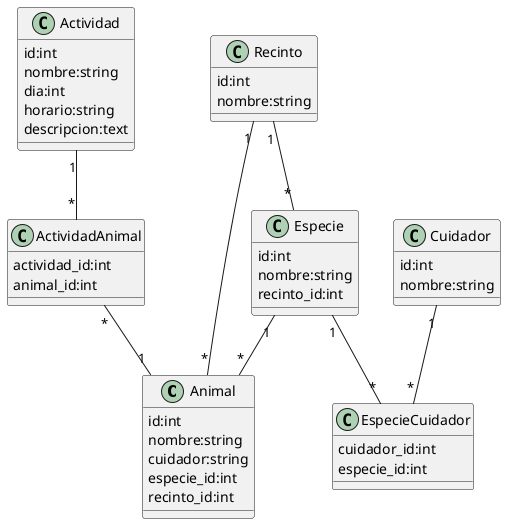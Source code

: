 @startuml 
class Animal{
    id:int
    nombre:string
    cuidador:string 
    especie_id:int
    recinto_id:int
}
 
class Cuidador{
    id:int
    nombre:string
    
}
class Recinto{
    id:int
    nombre:string
}
class Especie{
    id:int
    nombre:string
    recinto_id:int
}
 
class Actividad{
    id:int
    nombre:string
    dia:int
    horario:string 
    descripcion:text

}

class ActividadAnimal{
    actividad_id:int
    animal_id:int
}
class EspecieCuidador{
    cuidador_id:int
    especie_id:int
}




 
 
Actividad  "1"--"*" ActividadAnimal
ActividadAnimal "*"--"1" Animal 
Cuidador "1"--"*" EspecieCuidador
Especie "1"--"*" EspecieCuidador
Especie "1"--"*" Animal
Recinto "1"--"*" Especie 

Recinto "1"--"*" Animal


@enduml